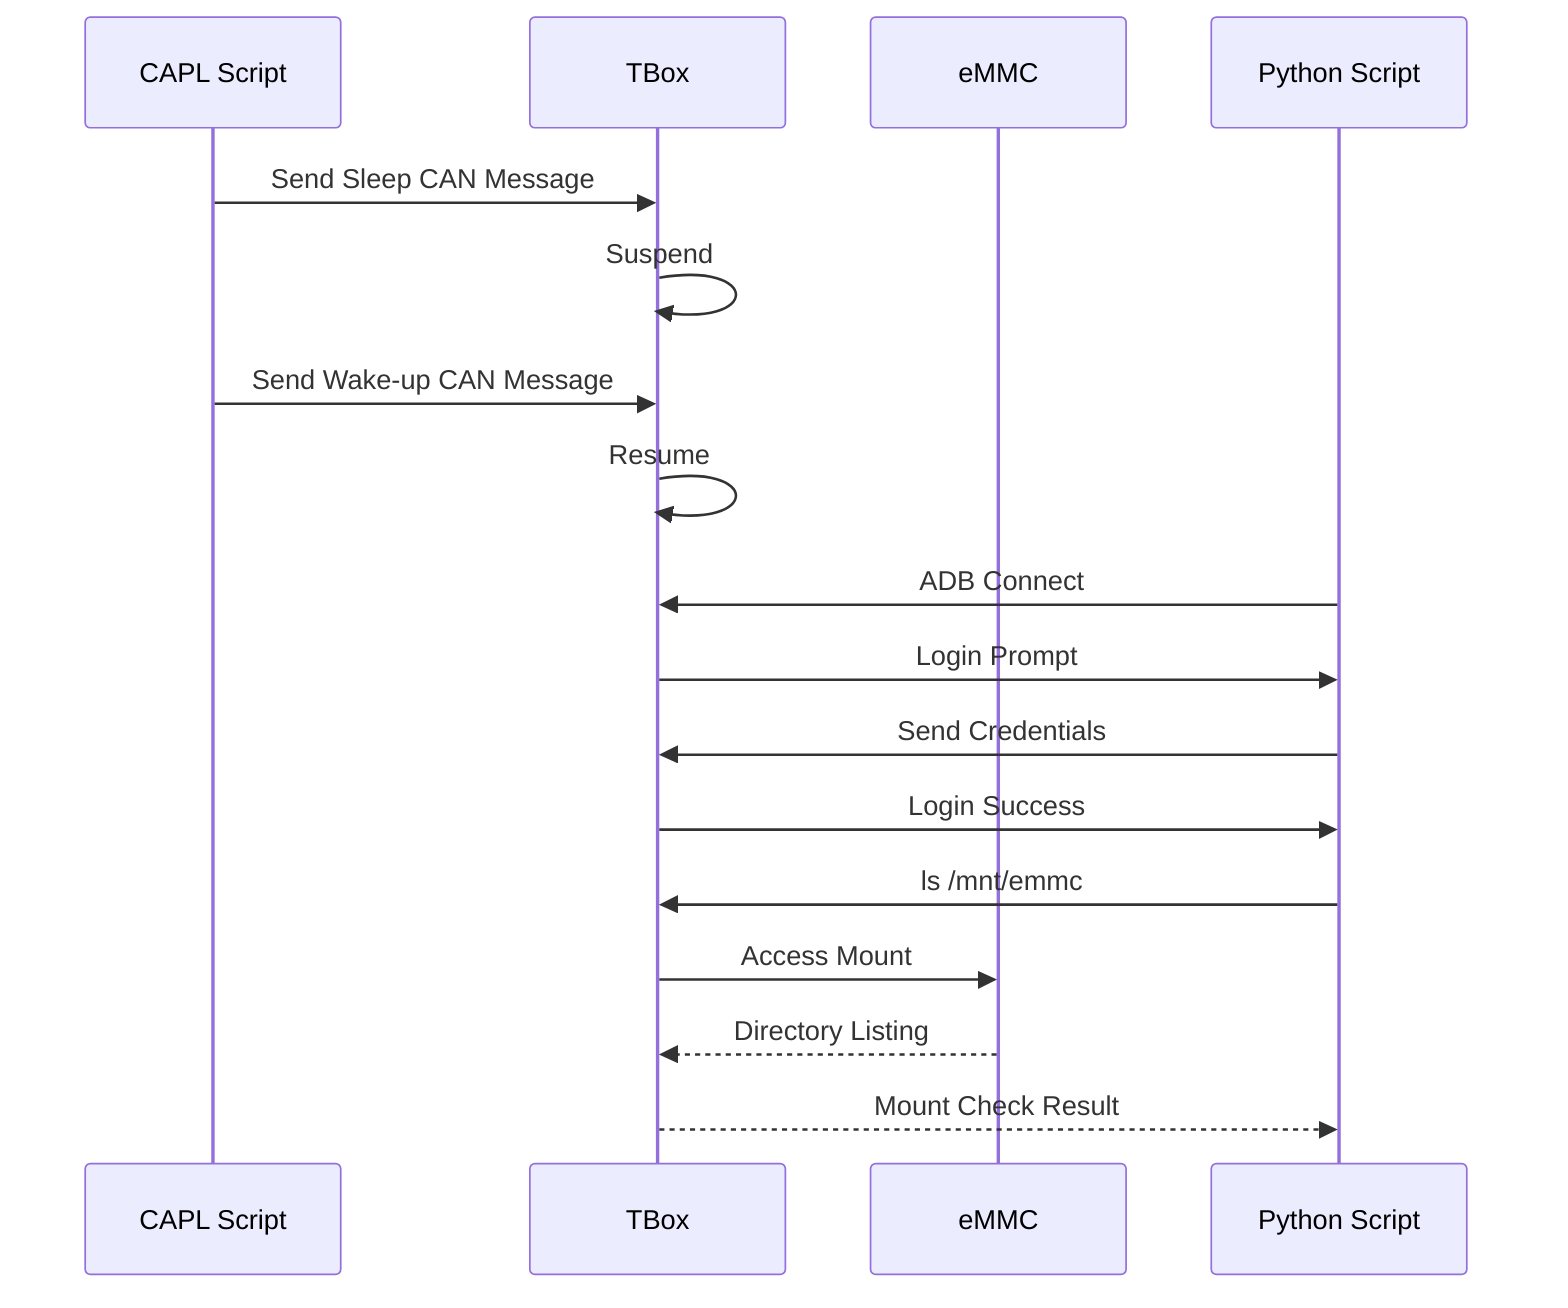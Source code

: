 sequenceDiagram
    participant CAPL Script
    participant TBox
    participant eMMC
    participant Python Script
    CAPL Script->>TBox: Send Sleep CAN Message
    TBox->>TBox: Suspend
    CAPL Script->>TBox: Send Wake-up CAN Message
    TBox->>TBox: Resume
    Python Script->>TBox: ADB Connect
    TBox->>Python Script: Login Prompt
    Python Script->>TBox: Send Credentials
    TBox->>Python Script: Login Success
    Python Script->>TBox: ls /mnt/emmc
    TBox->>eMMC: Access Mount
    eMMC-->>TBox: Directory Listing
    TBox-->>Python Script: Mount Check Result